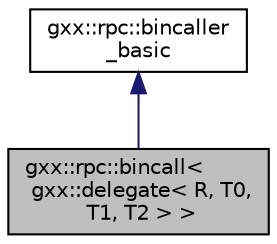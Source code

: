 digraph "gxx::rpc::bincall&lt; gxx::delegate&lt; R, T0, T1, T2 &gt; &gt;"
{
  edge [fontname="Helvetica",fontsize="10",labelfontname="Helvetica",labelfontsize="10"];
  node [fontname="Helvetica",fontsize="10",shape=record];
  Node1 [label="gxx::rpc::bincall\<\l gxx::delegate\< R, T0,\l T1, T2 \> \>",height=0.2,width=0.4,color="black", fillcolor="grey75", style="filled", fontcolor="black"];
  Node2 -> Node1 [dir="back",color="midnightblue",fontsize="10",style="solid"];
  Node2 [label="gxx::rpc::bincaller\l_basic",height=0.2,width=0.4,color="black", fillcolor="white", style="filled",URL="$classgxx_1_1rpc_1_1bincaller__basic.html"];
}

